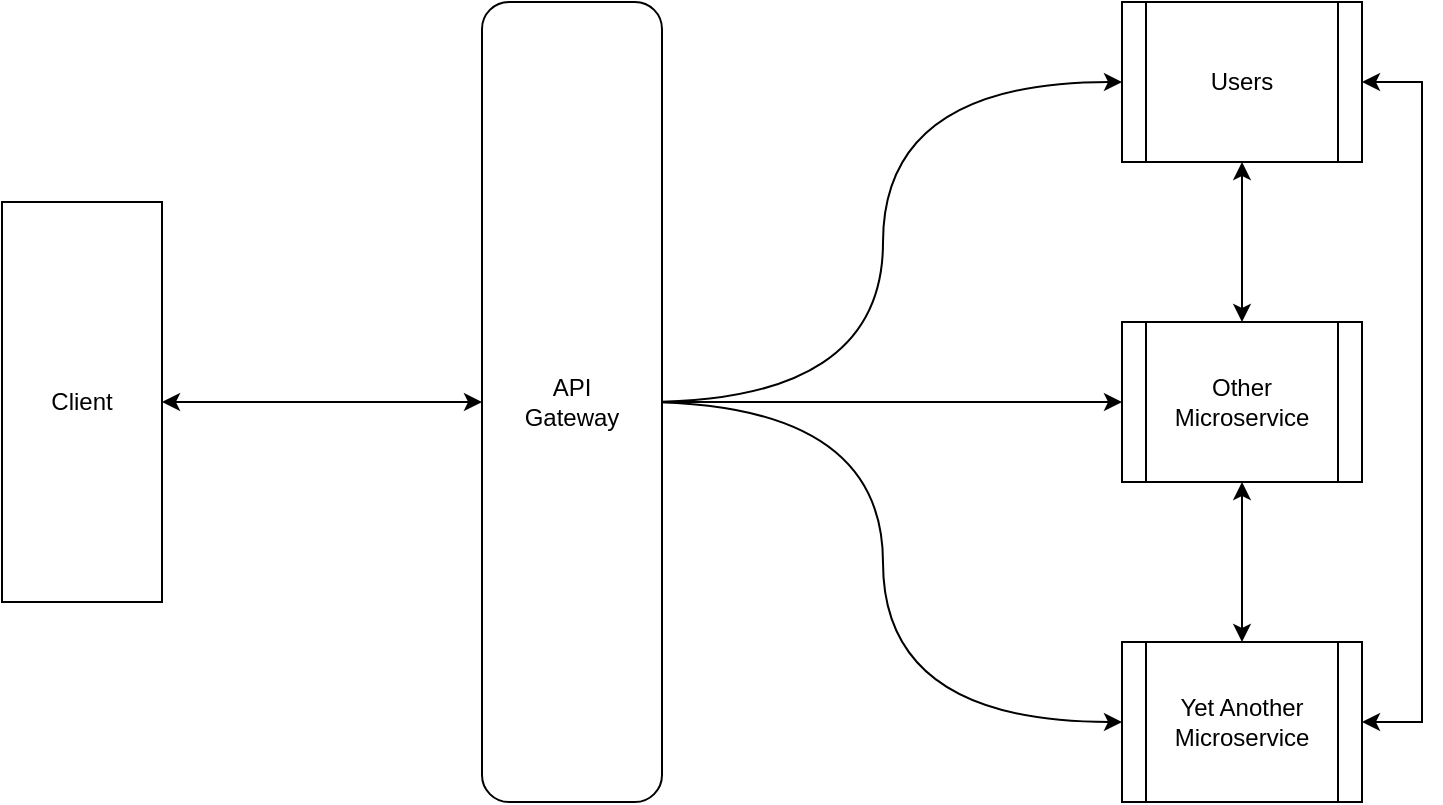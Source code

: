 <mxfile version="13.6.2" type="device"><diagram id="TxHtQfNv22KanaUAJ5Dm" name="Page-1"><mxGraphModel dx="1102" dy="888" grid="1" gridSize="10" guides="1" tooltips="1" connect="1" arrows="1" fold="1" page="1" pageScale="1" pageWidth="827" pageHeight="1169" math="0" shadow="0"><root><mxCell id="0"/><mxCell id="1" parent="0"/><mxCell id="vVqaL1oo_AekYOY_Cqbb-9" style="edgeStyle=orthogonalEdgeStyle;rounded=0;orthogonalLoop=1;jettySize=auto;html=1;entryX=0;entryY=0.5;entryDx=0;entryDy=0;curved=1;" parent="1" target="vVqaL1oo_AekYOY_Cqbb-3" edge="1"><mxGeometry relative="1" as="geometry"><mxPoint x="379" y="400" as="sourcePoint"/></mxGeometry></mxCell><mxCell id="vVqaL1oo_AekYOY_Cqbb-10" style="edgeStyle=orthogonalEdgeStyle;rounded=0;orthogonalLoop=1;jettySize=auto;html=1;curved=1;" parent="1" target="vVqaL1oo_AekYOY_Cqbb-5" edge="1"><mxGeometry relative="1" as="geometry"><mxPoint x="379" y="400" as="sourcePoint"/></mxGeometry></mxCell><mxCell id="vVqaL1oo_AekYOY_Cqbb-11" style="edgeStyle=orthogonalEdgeStyle;rounded=0;orthogonalLoop=1;jettySize=auto;html=1;entryX=0;entryY=0.5;entryDx=0;entryDy=0;curved=1;" parent="1" target="vVqaL1oo_AekYOY_Cqbb-4" edge="1"><mxGeometry relative="1" as="geometry"><mxPoint x="379" y="400" as="sourcePoint"/></mxGeometry></mxCell><mxCell id="dENUNl6VU4n9was_aLBc-8" style="edgeStyle=entityRelationEdgeStyle;rounded=0;orthogonalLoop=1;jettySize=auto;html=1;startArrow=classic;startFill=1;" edge="1" parent="1" source="vVqaL1oo_AekYOY_Cqbb-3" target="vVqaL1oo_AekYOY_Cqbb-4"><mxGeometry relative="1" as="geometry"/></mxCell><mxCell id="dENUNl6VU4n9was_aLBc-11" style="rounded=0;orthogonalLoop=1;jettySize=auto;html=1;entryX=0.5;entryY=0;entryDx=0;entryDy=0;startArrow=classic;startFill=1;" edge="1" parent="1" source="vVqaL1oo_AekYOY_Cqbb-3" target="vVqaL1oo_AekYOY_Cqbb-5"><mxGeometry relative="1" as="geometry"/></mxCell><mxCell id="vVqaL1oo_AekYOY_Cqbb-3" value="Users" style="shape=process;whiteSpace=wrap;html=1;backgroundOutline=1;" parent="1" vertex="1"><mxGeometry x="619" y="200" width="120" height="80" as="geometry"/></mxCell><mxCell id="vVqaL1oo_AekYOY_Cqbb-4" value="Yet Another Microservice" style="shape=process;whiteSpace=wrap;html=1;backgroundOutline=1;" parent="1" vertex="1"><mxGeometry x="619" y="520" width="120" height="80" as="geometry"/></mxCell><mxCell id="dENUNl6VU4n9was_aLBc-12" style="edgeStyle=none;rounded=0;orthogonalLoop=1;jettySize=auto;html=1;startArrow=classic;startFill=1;" edge="1" parent="1" source="vVqaL1oo_AekYOY_Cqbb-5" target="vVqaL1oo_AekYOY_Cqbb-4"><mxGeometry relative="1" as="geometry"/></mxCell><mxCell id="vVqaL1oo_AekYOY_Cqbb-5" value="Other Microservice" style="shape=process;whiteSpace=wrap;html=1;backgroundOutline=1;" parent="1" vertex="1"><mxGeometry x="619" y="360" width="120" height="80" as="geometry"/></mxCell><mxCell id="dENUNl6VU4n9was_aLBc-1" value="API&lt;br&gt;Gateway" style="rounded=1;whiteSpace=wrap;html=1;rotation=0;" vertex="1" parent="1"><mxGeometry x="299" y="200" width="90" height="400" as="geometry"/></mxCell><mxCell id="dENUNl6VU4n9was_aLBc-6" style="edgeStyle=orthogonalEdgeStyle;rounded=0;orthogonalLoop=1;jettySize=auto;html=1;startArrow=classic;startFill=1;" edge="1" parent="1" source="dENUNl6VU4n9was_aLBc-5" target="dENUNl6VU4n9was_aLBc-1"><mxGeometry relative="1" as="geometry"/></mxCell><mxCell id="dENUNl6VU4n9was_aLBc-5" value="Client" style="rounded=0;whiteSpace=wrap;html=1;" vertex="1" parent="1"><mxGeometry x="59" y="300" width="80" height="200" as="geometry"/></mxCell></root></mxGraphModel></diagram></mxfile>